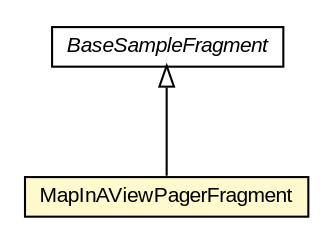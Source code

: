 #!/usr/local/bin/dot
#
# Class diagram 
# Generated by UMLGraph version R5_6-24-gf6e263 (http://www.umlgraph.org/)
#

digraph G {
	edge [fontname="arial",fontsize=10,labelfontname="arial",labelfontsize=10];
	node [fontname="arial",fontsize=10,shape=plaintext];
	nodesep=0.25;
	ranksep=0.5;
	// org.osmdroid.samplefragments.BaseSampleFragment
	c20630 [label=<<table title="org.osmdroid.samplefragments.BaseSampleFragment" border="0" cellborder="1" cellspacing="0" cellpadding="2" port="p" href="../BaseSampleFragment.html">
		<tr><td><table border="0" cellspacing="0" cellpadding="1">
<tr><td align="center" balign="center"><font face="arial italic"> BaseSampleFragment </font></td></tr>
		</table></td></tr>
		</table>>, URL="../BaseSampleFragment.html", fontname="arial", fontcolor="black", fontsize=10.0];
	// org.osmdroid.samplefragments.layouts.MapInAViewPagerFragment
	c20691 [label=<<table title="org.osmdroid.samplefragments.layouts.MapInAViewPagerFragment" border="0" cellborder="1" cellspacing="0" cellpadding="2" port="p" bgcolor="lemonChiffon" href="./MapInAViewPagerFragment.html">
		<tr><td><table border="0" cellspacing="0" cellpadding="1">
<tr><td align="center" balign="center"> MapInAViewPagerFragment </td></tr>
		</table></td></tr>
		</table>>, URL="./MapInAViewPagerFragment.html", fontname="arial", fontcolor="black", fontsize=10.0];
	//org.osmdroid.samplefragments.layouts.MapInAViewPagerFragment extends org.osmdroid.samplefragments.BaseSampleFragment
	c20630:p -> c20691:p [dir=back,arrowtail=empty];
}

